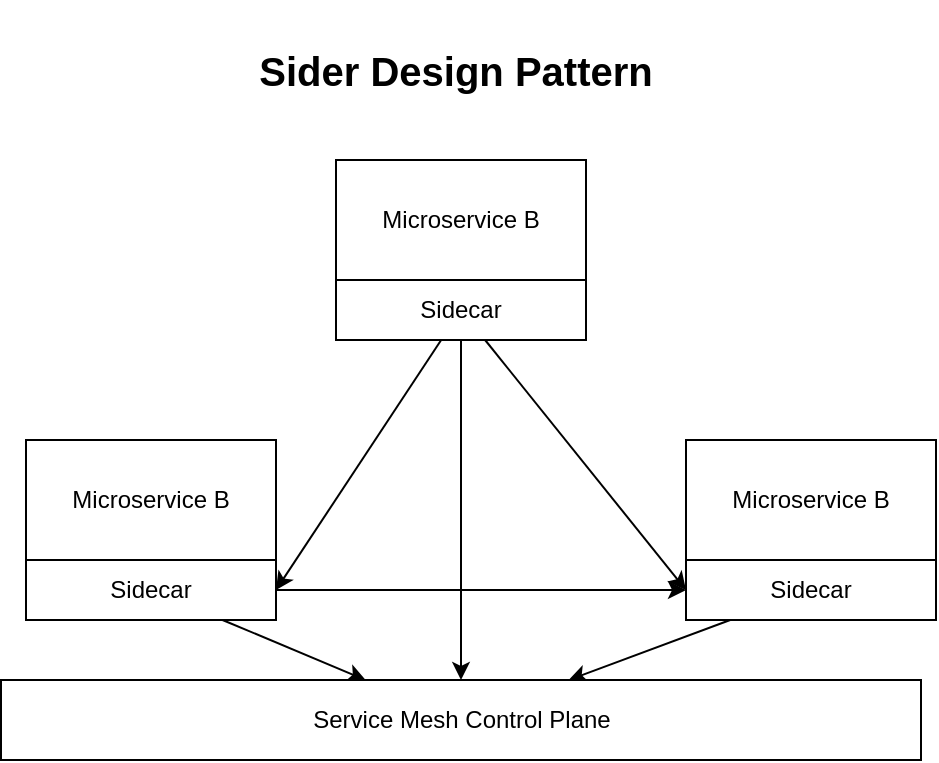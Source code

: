<mxfile version="12.6.5" type="device"><diagram id="RkQpzRCPVS9vVaMl2BwO" name="Page-1"><mxGraphModel dx="853" dy="493" grid="1" gridSize="10" guides="1" tooltips="1" connect="1" arrows="1" fold="1" page="1" pageScale="1" pageWidth="2339" pageHeight="3300" math="0" shadow="0"><root><mxCell id="0"/><mxCell id="1" parent="0"/><mxCell id="iWkcdFCnZ_JUczndEGFw-1" value="Microservice B" style="rounded=0;whiteSpace=wrap;html=1;" vertex="1" parent="1"><mxGeometry x="475" y="180" width="125" height="60" as="geometry"/></mxCell><mxCell id="iWkcdFCnZ_JUczndEGFw-2" value="&lt;b&gt;&lt;font style=&quot;font-size: 20px&quot;&gt;Sider Design Pattern&lt;/font&gt;&lt;/b&gt;" style="text;html=1;strokeColor=none;fillColor=none;align=center;verticalAlign=middle;whiteSpace=wrap;rounded=0;" vertex="1" parent="1"><mxGeometry x="410" y="100" width="250" height="70" as="geometry"/></mxCell><mxCell id="iWkcdFCnZ_JUczndEGFw-10" style="rounded=0;orthogonalLoop=1;jettySize=auto;html=1;entryX=1;entryY=0.5;entryDx=0;entryDy=0;" edge="1" parent="1" source="iWkcdFCnZ_JUczndEGFw-5" target="iWkcdFCnZ_JUczndEGFw-7"><mxGeometry relative="1" as="geometry"/></mxCell><mxCell id="iWkcdFCnZ_JUczndEGFw-11" style="edgeStyle=none;rounded=0;orthogonalLoop=1;jettySize=auto;html=1;entryX=0;entryY=0.5;entryDx=0;entryDy=0;" edge="1" parent="1" source="iWkcdFCnZ_JUczndEGFw-5" target="iWkcdFCnZ_JUczndEGFw-9"><mxGeometry relative="1" as="geometry"/></mxCell><mxCell id="iWkcdFCnZ_JUczndEGFw-17" style="edgeStyle=none;rounded=0;orthogonalLoop=1;jettySize=auto;html=1;entryX=0.5;entryY=0;entryDx=0;entryDy=0;" edge="1" parent="1" source="iWkcdFCnZ_JUczndEGFw-5" target="iWkcdFCnZ_JUczndEGFw-13"><mxGeometry relative="1" as="geometry"/></mxCell><mxCell id="iWkcdFCnZ_JUczndEGFw-5" value="Sidecar" style="rounded=0;whiteSpace=wrap;html=1;" vertex="1" parent="1"><mxGeometry x="475" y="240" width="125" height="30" as="geometry"/></mxCell><mxCell id="iWkcdFCnZ_JUczndEGFw-6" value="Microservice B" style="rounded=0;whiteSpace=wrap;html=1;" vertex="1" parent="1"><mxGeometry x="320" y="320" width="125" height="60" as="geometry"/></mxCell><mxCell id="iWkcdFCnZ_JUczndEGFw-12" style="edgeStyle=none;rounded=0;orthogonalLoop=1;jettySize=auto;html=1;entryX=0;entryY=0.5;entryDx=0;entryDy=0;" edge="1" parent="1" source="iWkcdFCnZ_JUczndEGFw-7" target="iWkcdFCnZ_JUczndEGFw-9"><mxGeometry relative="1" as="geometry"/></mxCell><mxCell id="iWkcdFCnZ_JUczndEGFw-16" style="edgeStyle=none;rounded=0;orthogonalLoop=1;jettySize=auto;html=1;" edge="1" parent="1" source="iWkcdFCnZ_JUczndEGFw-7" target="iWkcdFCnZ_JUczndEGFw-13"><mxGeometry relative="1" as="geometry"/></mxCell><mxCell id="iWkcdFCnZ_JUczndEGFw-7" value="Sidecar" style="rounded=0;whiteSpace=wrap;html=1;" vertex="1" parent="1"><mxGeometry x="320" y="380" width="125" height="30" as="geometry"/></mxCell><mxCell id="iWkcdFCnZ_JUczndEGFw-8" value="Microservice B" style="rounded=0;whiteSpace=wrap;html=1;" vertex="1" parent="1"><mxGeometry x="650" y="320" width="125" height="60" as="geometry"/></mxCell><mxCell id="iWkcdFCnZ_JUczndEGFw-15" style="edgeStyle=none;rounded=0;orthogonalLoop=1;jettySize=auto;html=1;" edge="1" parent="1" source="iWkcdFCnZ_JUczndEGFw-9" target="iWkcdFCnZ_JUczndEGFw-13"><mxGeometry relative="1" as="geometry"/></mxCell><mxCell id="iWkcdFCnZ_JUczndEGFw-9" value="Sidecar" style="rounded=0;whiteSpace=wrap;html=1;" vertex="1" parent="1"><mxGeometry x="650" y="380" width="125" height="30" as="geometry"/></mxCell><mxCell id="iWkcdFCnZ_JUczndEGFw-13" value="Service Mesh Control Plane" style="rounded=0;whiteSpace=wrap;html=1;" vertex="1" parent="1"><mxGeometry x="307.5" y="440" width="460" height="40" as="geometry"/></mxCell></root></mxGraphModel></diagram></mxfile>